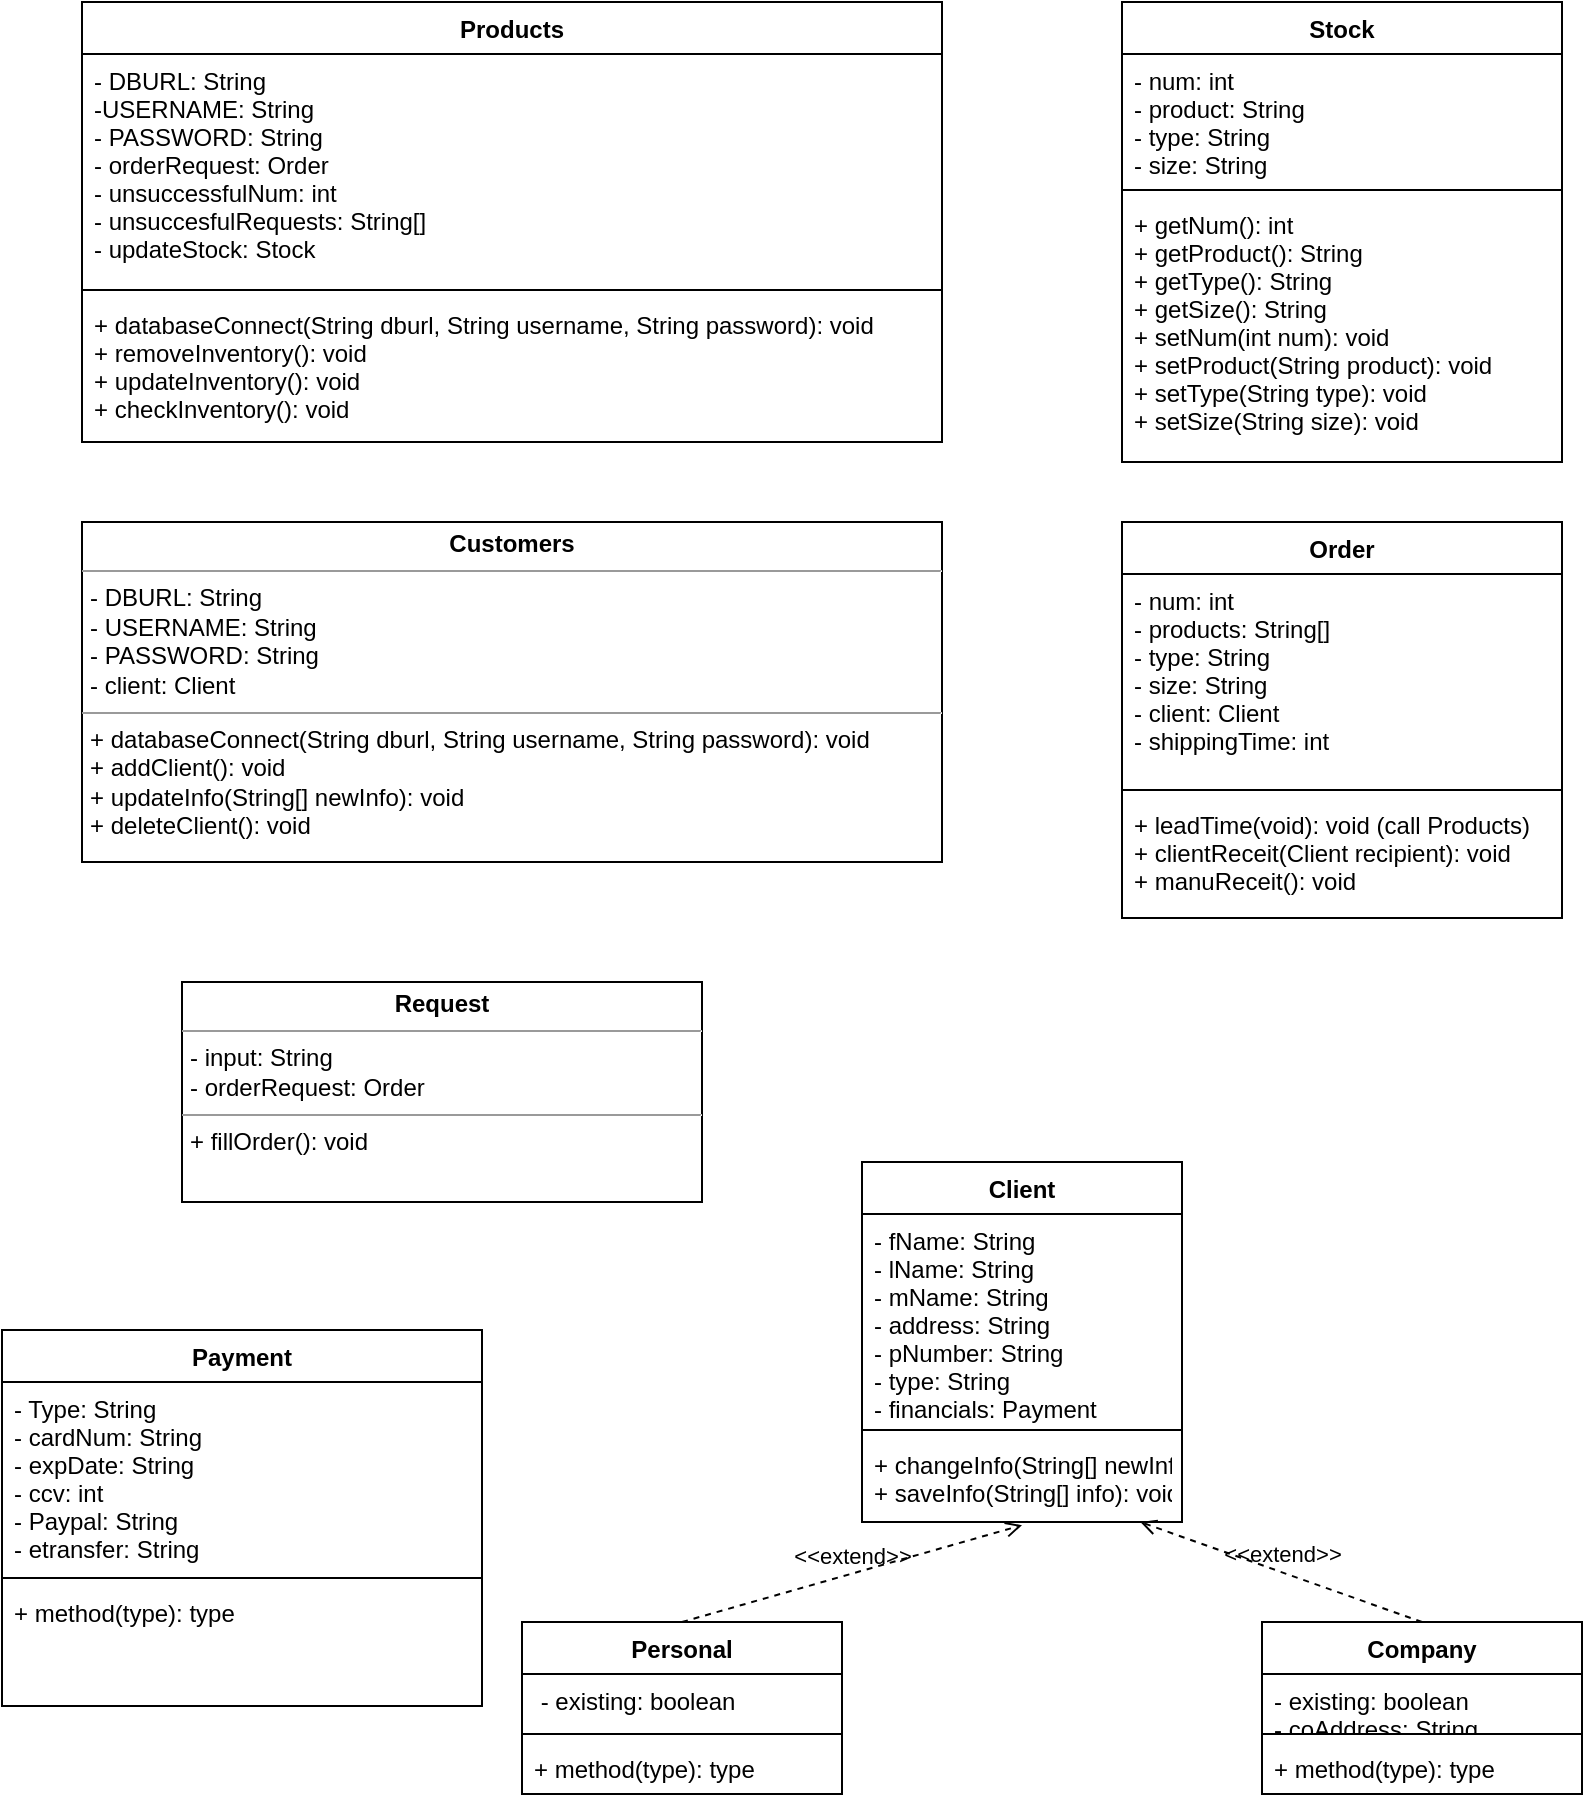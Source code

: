 <mxfile>
    <diagram id="z3XswlLWCpY23xo-eLrF" name="General-UML">
        <mxGraphModel dx="968" dy="680" grid="1" gridSize="10" guides="1" tooltips="1" connect="1" arrows="1" fold="1" page="1" pageScale="1" pageWidth="850" pageHeight="1100" math="0" shadow="0">
            <root>
                <mxCell id="0"/>
                <mxCell id="1" parent="0"/>
                <mxCell id="FrRC0isX2T48UGR8ABqO-22" value="Products" style="swimlane;fontStyle=1;align=center;verticalAlign=top;childLayout=stackLayout;horizontal=1;startSize=26;horizontalStack=0;resizeParent=1;resizeParentMax=0;resizeLast=0;collapsible=1;marginBottom=0;" parent="1" vertex="1">
                    <mxGeometry x="60" y="110" width="430" height="220" as="geometry"/>
                </mxCell>
                <mxCell id="FrRC0isX2T48UGR8ABqO-23" value="- DBURL: String &#10;-USERNAME: String&#10;- PASSWORD: String&#10;- orderRequest: Order&#10;- unsuccessfulNum: int&#10;- unsuccesfulRequests: String[]&#10;- updateStock: Stock" style="text;strokeColor=none;fillColor=none;align=left;verticalAlign=top;spacingLeft=4;spacingRight=4;overflow=hidden;rotatable=0;points=[[0,0.5],[1,0.5]];portConstraint=eastwest;" parent="FrRC0isX2T48UGR8ABqO-22" vertex="1">
                    <mxGeometry y="26" width="430" height="114" as="geometry"/>
                </mxCell>
                <mxCell id="FrRC0isX2T48UGR8ABqO-24" value="" style="line;strokeWidth=1;fillColor=none;align=left;verticalAlign=middle;spacingTop=-1;spacingLeft=3;spacingRight=3;rotatable=0;labelPosition=right;points=[];portConstraint=eastwest;" parent="FrRC0isX2T48UGR8ABqO-22" vertex="1">
                    <mxGeometry y="140" width="430" height="8" as="geometry"/>
                </mxCell>
                <mxCell id="FrRC0isX2T48UGR8ABqO-25" value="+ databaseConnect(String dburl, String username, String password): void&#10;+ removeInventory(): void &#10;+ updateInventory(): void&#10;+ checkInventory(): void " style="text;strokeColor=none;fillColor=none;align=left;verticalAlign=top;spacingLeft=4;spacingRight=4;overflow=hidden;rotatable=0;points=[[0,0.5],[1,0.5]];portConstraint=eastwest;" parent="FrRC0isX2T48UGR8ABqO-22" vertex="1">
                    <mxGeometry y="148" width="430" height="72" as="geometry"/>
                </mxCell>
                <mxCell id="FrRC0isX2T48UGR8ABqO-26" value="Client" style="swimlane;fontStyle=1;align=center;verticalAlign=top;childLayout=stackLayout;horizontal=1;startSize=26;horizontalStack=0;resizeParent=1;resizeParentMax=0;resizeLast=0;collapsible=1;marginBottom=0;" parent="1" vertex="1">
                    <mxGeometry x="450" y="690" width="160" height="180" as="geometry"/>
                </mxCell>
                <mxCell id="FrRC0isX2T48UGR8ABqO-27" value="- fName: String&#10;- lName: String &#10;- mName: String&#10;- address: String&#10;- pNumber: String&#10;- type: String&#10;- financials: Payment" style="text;strokeColor=none;fillColor=none;align=left;verticalAlign=top;spacingLeft=4;spacingRight=4;overflow=hidden;rotatable=0;points=[[0,0.5],[1,0.5]];portConstraint=eastwest;" parent="FrRC0isX2T48UGR8ABqO-26" vertex="1">
                    <mxGeometry y="26" width="160" height="104" as="geometry"/>
                </mxCell>
                <mxCell id="FrRC0isX2T48UGR8ABqO-28" value="" style="line;strokeWidth=1;fillColor=none;align=left;verticalAlign=middle;spacingTop=-1;spacingLeft=3;spacingRight=3;rotatable=0;labelPosition=right;points=[];portConstraint=eastwest;" parent="FrRC0isX2T48UGR8ABqO-26" vertex="1">
                    <mxGeometry y="130" width="160" height="8" as="geometry"/>
                </mxCell>
                <mxCell id="FrRC0isX2T48UGR8ABqO-29" value="+ changeInfo(String[] newInfo): void&#10;+ saveInfo(String[] info): void" style="text;strokeColor=none;fillColor=none;align=left;verticalAlign=top;spacingLeft=4;spacingRight=4;overflow=hidden;rotatable=0;points=[[0,0.5],[1,0.5]];portConstraint=eastwest;" parent="FrRC0isX2T48UGR8ABqO-26" vertex="1">
                    <mxGeometry y="138" width="160" height="42" as="geometry"/>
                </mxCell>
                <mxCell id="FrRC0isX2T48UGR8ABqO-30" value="Company" style="swimlane;fontStyle=1;align=center;verticalAlign=top;childLayout=stackLayout;horizontal=1;startSize=26;horizontalStack=0;resizeParent=1;resizeParentMax=0;resizeLast=0;collapsible=1;marginBottom=0;" parent="1" vertex="1">
                    <mxGeometry x="650" y="920" width="160" height="86" as="geometry"/>
                </mxCell>
                <mxCell id="FrRC0isX2T48UGR8ABqO-31" value="- existing: boolean&#10;- coAddress: String&#10;- coPNumber: String&#10;- owner: String" style="text;strokeColor=none;fillColor=none;align=left;verticalAlign=top;spacingLeft=4;spacingRight=4;overflow=hidden;rotatable=0;points=[[0,0.5],[1,0.5]];portConstraint=eastwest;" parent="FrRC0isX2T48UGR8ABqO-30" vertex="1">
                    <mxGeometry y="26" width="160" height="26" as="geometry"/>
                </mxCell>
                <mxCell id="FrRC0isX2T48UGR8ABqO-32" value="" style="line;strokeWidth=1;fillColor=none;align=left;verticalAlign=middle;spacingTop=-1;spacingLeft=3;spacingRight=3;rotatable=0;labelPosition=right;points=[];portConstraint=eastwest;" parent="FrRC0isX2T48UGR8ABqO-30" vertex="1">
                    <mxGeometry y="52" width="160" height="8" as="geometry"/>
                </mxCell>
                <mxCell id="FrRC0isX2T48UGR8ABqO-33" value="+ method(type): type" style="text;strokeColor=none;fillColor=none;align=left;verticalAlign=top;spacingLeft=4;spacingRight=4;overflow=hidden;rotatable=0;points=[[0,0.5],[1,0.5]];portConstraint=eastwest;" parent="FrRC0isX2T48UGR8ABqO-30" vertex="1">
                    <mxGeometry y="60" width="160" height="26" as="geometry"/>
                </mxCell>
                <mxCell id="FrRC0isX2T48UGR8ABqO-34" value="Personal" style="swimlane;fontStyle=1;align=center;verticalAlign=top;childLayout=stackLayout;horizontal=1;startSize=26;horizontalStack=0;resizeParent=1;resizeParentMax=0;resizeLast=0;collapsible=1;marginBottom=0;" parent="1" vertex="1">
                    <mxGeometry x="280" y="920" width="160" height="86" as="geometry"/>
                </mxCell>
                <mxCell id="FrRC0isX2T48UGR8ABqO-35" value=" - existing: boolean" style="text;strokeColor=none;fillColor=none;align=left;verticalAlign=top;spacingLeft=4;spacingRight=4;overflow=hidden;rotatable=0;points=[[0,0.5],[1,0.5]];portConstraint=eastwest;" parent="FrRC0isX2T48UGR8ABqO-34" vertex="1">
                    <mxGeometry y="26" width="160" height="26" as="geometry"/>
                </mxCell>
                <mxCell id="FrRC0isX2T48UGR8ABqO-36" value="" style="line;strokeWidth=1;fillColor=none;align=left;verticalAlign=middle;spacingTop=-1;spacingLeft=3;spacingRight=3;rotatable=0;labelPosition=right;points=[];portConstraint=eastwest;" parent="FrRC0isX2T48UGR8ABqO-34" vertex="1">
                    <mxGeometry y="52" width="160" height="8" as="geometry"/>
                </mxCell>
                <mxCell id="FrRC0isX2T48UGR8ABqO-37" value="+ method(type): type" style="text;strokeColor=none;fillColor=none;align=left;verticalAlign=top;spacingLeft=4;spacingRight=4;overflow=hidden;rotatable=0;points=[[0,0.5],[1,0.5]];portConstraint=eastwest;" parent="FrRC0isX2T48UGR8ABqO-34" vertex="1">
                    <mxGeometry y="60" width="160" height="26" as="geometry"/>
                </mxCell>
                <mxCell id="FrRC0isX2T48UGR8ABqO-38" value="Order" style="swimlane;fontStyle=1;align=center;verticalAlign=top;childLayout=stackLayout;horizontal=1;startSize=26;horizontalStack=0;resizeParent=1;resizeParentMax=0;resizeLast=0;collapsible=1;marginBottom=0;" parent="1" vertex="1">
                    <mxGeometry x="580" y="370" width="220" height="198" as="geometry"/>
                </mxCell>
                <mxCell id="FrRC0isX2T48UGR8ABqO-39" value="- num: int&#10;- products: String[]&#10;- type: String&#10;- size: String&#10;- client: Client&#10;- shippingTime: int" style="text;strokeColor=none;fillColor=none;align=left;verticalAlign=top;spacingLeft=4;spacingRight=4;overflow=hidden;rotatable=0;points=[[0,0.5],[1,0.5]];portConstraint=eastwest;" parent="FrRC0isX2T48UGR8ABqO-38" vertex="1">
                    <mxGeometry y="26" width="220" height="104" as="geometry"/>
                </mxCell>
                <mxCell id="FrRC0isX2T48UGR8ABqO-40" value="" style="line;strokeWidth=1;fillColor=none;align=left;verticalAlign=middle;spacingTop=-1;spacingLeft=3;spacingRight=3;rotatable=0;labelPosition=right;points=[];portConstraint=eastwest;" parent="FrRC0isX2T48UGR8ABqO-38" vertex="1">
                    <mxGeometry y="130" width="220" height="8" as="geometry"/>
                </mxCell>
                <mxCell id="FrRC0isX2T48UGR8ABqO-41" value="+ leadTime(void): void (call Products)&#10;+ clientReceit(Client recipient): void&#10;+ manuReceit(): void" style="text;strokeColor=none;fillColor=none;align=left;verticalAlign=top;spacingLeft=4;spacingRight=4;overflow=hidden;rotatable=0;points=[[0,0.5],[1,0.5]];portConstraint=eastwest;" parent="FrRC0isX2T48UGR8ABqO-38" vertex="1">
                    <mxGeometry y="138" width="220" height="60" as="geometry"/>
                </mxCell>
                <mxCell id="g6hW3FBqMGXsAvnzKgfp-1" value="Stock" style="swimlane;fontStyle=1;align=center;verticalAlign=top;childLayout=stackLayout;horizontal=1;startSize=26;horizontalStack=0;resizeParent=1;resizeParentMax=0;resizeLast=0;collapsible=1;marginBottom=0;" parent="1" vertex="1">
                    <mxGeometry x="580" y="110" width="220" height="230" as="geometry"/>
                </mxCell>
                <mxCell id="g6hW3FBqMGXsAvnzKgfp-2" value="- num: int&#10;- product: String&#10;- type: String&#10;- size: String" style="text;strokeColor=none;fillColor=none;align=left;verticalAlign=top;spacingLeft=4;spacingRight=4;overflow=hidden;rotatable=0;points=[[0,0.5],[1,0.5]];portConstraint=eastwest;" parent="g6hW3FBqMGXsAvnzKgfp-1" vertex="1">
                    <mxGeometry y="26" width="220" height="64" as="geometry"/>
                </mxCell>
                <mxCell id="g6hW3FBqMGXsAvnzKgfp-3" value="" style="line;strokeWidth=1;fillColor=none;align=left;verticalAlign=middle;spacingTop=-1;spacingLeft=3;spacingRight=3;rotatable=0;labelPosition=right;points=[];portConstraint=eastwest;" parent="g6hW3FBqMGXsAvnzKgfp-1" vertex="1">
                    <mxGeometry y="90" width="220" height="8" as="geometry"/>
                </mxCell>
                <mxCell id="g6hW3FBqMGXsAvnzKgfp-4" value="+ getNum(): int&#10;+ getProduct(): String&#10;+ getType(): String&#10;+ getSize(): String&#10;+ setNum(int num): void&#10;+ setProduct(String product): void&#10;+ setType(String type): void &#10;+ setSize(String size): void" style="text;strokeColor=none;fillColor=none;align=left;verticalAlign=top;spacingLeft=4;spacingRight=4;overflow=hidden;rotatable=0;points=[[0,0.5],[1,0.5]];portConstraint=eastwest;" parent="g6hW3FBqMGXsAvnzKgfp-1" vertex="1">
                    <mxGeometry y="98" width="220" height="132" as="geometry"/>
                </mxCell>
                <mxCell id="g6hW3FBqMGXsAvnzKgfp-5" value="&amp;lt;&amp;lt;extend&amp;gt;&amp;gt;" style="html=1;verticalAlign=bottom;labelBackgroundColor=none;endArrow=open;endFill=0;dashed=1;entryX=0.5;entryY=1.038;entryDx=0;entryDy=0;entryPerimeter=0;exitX=0.5;exitY=0;exitDx=0;exitDy=0;" parent="1" source="FrRC0isX2T48UGR8ABqO-34" target="FrRC0isX2T48UGR8ABqO-29" edge="1">
                    <mxGeometry width="160" relative="1" as="geometry">
                        <mxPoint x="350" y="860" as="sourcePoint"/>
                        <mxPoint x="510" y="860" as="targetPoint"/>
                    </mxGeometry>
                </mxCell>
                <mxCell id="g6hW3FBqMGXsAvnzKgfp-6" value="&amp;lt;&amp;lt;extend&amp;gt;&amp;gt;" style="html=1;verticalAlign=bottom;labelBackgroundColor=none;endArrow=open;endFill=0;dashed=1;exitX=0.5;exitY=0;exitDx=0;exitDy=0;" parent="1" source="FrRC0isX2T48UGR8ABqO-30" target="FrRC0isX2T48UGR8ABqO-29" edge="1">
                    <mxGeometry width="160" relative="1" as="geometry">
                        <mxPoint x="520" y="870" as="sourcePoint"/>
                        <mxPoint x="690" y="786.988" as="targetPoint"/>
                    </mxGeometry>
                </mxCell>
                <mxCell id="g6hW3FBqMGXsAvnzKgfp-7" value="&lt;p style=&quot;margin: 0px ; margin-top: 4px ; text-align: center&quot;&gt;&lt;b&gt;Customers&lt;/b&gt;&lt;/p&gt;&lt;hr size=&quot;1&quot;&gt;&lt;p style=&quot;margin: 0px ; margin-left: 4px&quot;&gt;- DBURL: String&amp;nbsp;&lt;/p&gt;&lt;p style=&quot;margin: 0px ; margin-left: 4px&quot;&gt;- USERNAME: String&lt;/p&gt;&lt;p style=&quot;margin: 0px ; margin-left: 4px&quot;&gt;- PASSWORD: String&lt;/p&gt;&lt;p style=&quot;margin: 0px ; margin-left: 4px&quot;&gt;- client: Client&lt;/p&gt;&lt;hr size=&quot;1&quot;&gt;&lt;p style=&quot;margin: 0px ; margin-left: 4px&quot;&gt;+ databaseConnect(String dburl, String username, String password): void&lt;/p&gt;&lt;p style=&quot;margin: 0px ; margin-left: 4px&quot;&gt;+ addClient(): void&amp;nbsp;&lt;/p&gt;&lt;p style=&quot;margin: 0px ; margin-left: 4px&quot;&gt;&lt;span&gt;+ updateInfo(String[] newInfo): void&lt;/span&gt;&lt;br&gt;&lt;/p&gt;&lt;p style=&quot;margin: 0px ; margin-left: 4px&quot;&gt;+ deleteClient(): void&amp;nbsp;&lt;/p&gt;" style="verticalAlign=top;align=left;overflow=fill;fontSize=12;fontFamily=Helvetica;html=1;" parent="1" vertex="1">
                    <mxGeometry x="60" y="370" width="430" height="170" as="geometry"/>
                </mxCell>
                <mxCell id="lDUlMYyhBo3_rEGFkXq5-1" value="&lt;p style=&quot;margin: 0px ; margin-top: 4px ; text-align: center&quot;&gt;&lt;b&gt;Request&lt;/b&gt;&lt;/p&gt;&lt;hr size=&quot;1&quot;&gt;&lt;p style=&quot;margin: 0px ; margin-left: 4px&quot;&gt;- input: String&lt;/p&gt;&lt;p style=&quot;margin: 0px ; margin-left: 4px&quot;&gt;- orderRequest: Order&lt;/p&gt;&lt;hr size=&quot;1&quot;&gt;&lt;p style=&quot;margin: 0px ; margin-left: 4px&quot;&gt;+ fillOrder(): void&lt;/p&gt;" style="verticalAlign=top;align=left;overflow=fill;fontSize=12;fontFamily=Helvetica;html=1;" parent="1" vertex="1">
                    <mxGeometry x="110" y="600" width="260" height="110" as="geometry"/>
                </mxCell>
                <mxCell id="OperZWVuyKfTqKcX_Xz--2" value="Payment" style="swimlane;fontStyle=1;align=center;verticalAlign=top;childLayout=stackLayout;horizontal=1;startSize=26;horizontalStack=0;resizeParent=1;resizeParentMax=0;resizeLast=0;collapsible=1;marginBottom=0;" parent="1" vertex="1">
                    <mxGeometry x="20" y="774" width="240" height="188" as="geometry"/>
                </mxCell>
                <mxCell id="OperZWVuyKfTqKcX_Xz--3" value="- Type: String &#10;- cardNum: String &#10;- expDate: String &#10;- ccv: int&#10;- Paypal: String &#10;- etransfer: String" style="text;strokeColor=none;fillColor=none;align=left;verticalAlign=top;spacingLeft=4;spacingRight=4;overflow=hidden;rotatable=0;points=[[0,0.5],[1,0.5]];portConstraint=eastwest;" parent="OperZWVuyKfTqKcX_Xz--2" vertex="1">
                    <mxGeometry y="26" width="240" height="94" as="geometry"/>
                </mxCell>
                <mxCell id="OperZWVuyKfTqKcX_Xz--4" value="" style="line;strokeWidth=1;fillColor=none;align=left;verticalAlign=middle;spacingTop=-1;spacingLeft=3;spacingRight=3;rotatable=0;labelPosition=right;points=[];portConstraint=eastwest;" parent="OperZWVuyKfTqKcX_Xz--2" vertex="1">
                    <mxGeometry y="120" width="240" height="8" as="geometry"/>
                </mxCell>
                <mxCell id="OperZWVuyKfTqKcX_Xz--5" value="+ method(type): type" style="text;strokeColor=none;fillColor=none;align=left;verticalAlign=top;spacingLeft=4;spacingRight=4;overflow=hidden;rotatable=0;points=[[0,0.5],[1,0.5]];portConstraint=eastwest;" parent="OperZWVuyKfTqKcX_Xz--2" vertex="1">
                    <mxGeometry y="128" width="240" height="60" as="geometry"/>
                </mxCell>
            </root>
        </mxGraphModel>
    </diagram>
    <diagram id="wftdomCxegUQZQMBHBxp" name="InvenotryClasses">
        <mxGraphModel dx="968" dy="680" grid="1" gridSize="10" guides="1" tooltips="1" connect="1" arrows="1" fold="1" page="1" pageScale="1" pageWidth="850" pageHeight="1100" math="0" shadow="0">
            <root>
                <mxCell id="MRYJUEJTdeakwbMpgUm5-0"/>
                <mxCell id="MRYJUEJTdeakwbMpgUm5-1" parent="MRYJUEJTdeakwbMpgUm5-0"/>
                <mxCell id="w4hvDUAFsWrSL29OxZu8-0" value="Sweater" style="swimlane;fontStyle=1;align=center;verticalAlign=top;childLayout=stackLayout;horizontal=1;startSize=26;horizontalStack=0;resizeParent=1;resizeParentMax=0;resizeLast=0;collapsible=1;marginBottom=0;" parent="MRYJUEJTdeakwbMpgUm5-1" vertex="1">
                    <mxGeometry x="90" y="80" width="160" height="86" as="geometry"/>
                </mxCell>
                <mxCell id="w4hvDUAFsWrSL29OxZu8-1" value="- size: char&#10;- type: String&#10;- colour: String&#10;- sex: char&#10;- leadTime: String" style="text;strokeColor=none;fillColor=none;align=left;verticalAlign=top;spacingLeft=4;spacingRight=4;overflow=hidden;rotatable=0;points=[[0,0.5],[1,0.5]];portConstraint=eastwest;" parent="w4hvDUAFsWrSL29OxZu8-0" vertex="1">
                    <mxGeometry y="26" width="160" height="26" as="geometry"/>
                </mxCell>
                <mxCell id="w4hvDUAFsWrSL29OxZu8-2" value="" style="line;strokeWidth=1;fillColor=none;align=left;verticalAlign=middle;spacingTop=-1;spacingLeft=3;spacingRight=3;rotatable=0;labelPosition=right;points=[];portConstraint=eastwest;" parent="w4hvDUAFsWrSL29OxZu8-0" vertex="1">
                    <mxGeometry y="52" width="160" height="8" as="geometry"/>
                </mxCell>
                <mxCell id="w4hvDUAFsWrSL29OxZu8-3" value="+ method(type): type" style="text;strokeColor=none;fillColor=none;align=left;verticalAlign=top;spacingLeft=4;spacingRight=4;overflow=hidden;rotatable=0;points=[[0,0.5],[1,0.5]];portConstraint=eastwest;" parent="w4hvDUAFsWrSL29OxZu8-0" vertex="1">
                    <mxGeometry y="60" width="160" height="26" as="geometry"/>
                </mxCell>
                <mxCell id="w4hvDUAFsWrSL29OxZu8-4" value="Shirt" style="swimlane;fontStyle=1;align=center;verticalAlign=top;childLayout=stackLayout;horizontal=1;startSize=26;horizontalStack=0;resizeParent=1;resizeParentMax=0;resizeLast=0;collapsible=1;marginBottom=0;" parent="MRYJUEJTdeakwbMpgUm5-1" vertex="1">
                    <mxGeometry x="320" y="80" width="160" height="86" as="geometry"/>
                </mxCell>
                <mxCell id="w4hvDUAFsWrSL29OxZu8-5" value="- size: char&#10;- type: String&#10;- colour: String&#10;- sex: char&#10;- leadTime: String" style="text;strokeColor=none;fillColor=none;align=left;verticalAlign=top;spacingLeft=4;spacingRight=4;overflow=hidden;rotatable=0;points=[[0,0.5],[1,0.5]];portConstraint=eastwest;" parent="w4hvDUAFsWrSL29OxZu8-4" vertex="1">
                    <mxGeometry y="26" width="160" height="26" as="geometry"/>
                </mxCell>
                <mxCell id="w4hvDUAFsWrSL29OxZu8-6" value="" style="line;strokeWidth=1;fillColor=none;align=left;verticalAlign=middle;spacingTop=-1;spacingLeft=3;spacingRight=3;rotatable=0;labelPosition=right;points=[];portConstraint=eastwest;" parent="w4hvDUAFsWrSL29OxZu8-4" vertex="1">
                    <mxGeometry y="52" width="160" height="8" as="geometry"/>
                </mxCell>
                <mxCell id="w4hvDUAFsWrSL29OxZu8-7" value="+ method(type): type" style="text;strokeColor=none;fillColor=none;align=left;verticalAlign=top;spacingLeft=4;spacingRight=4;overflow=hidden;rotatable=0;points=[[0,0.5],[1,0.5]];portConstraint=eastwest;" parent="w4hvDUAFsWrSL29OxZu8-4" vertex="1">
                    <mxGeometry y="60" width="160" height="26" as="geometry"/>
                </mxCell>
                <mxCell id="w4hvDUAFsWrSL29OxZu8-8" value="Pant" style="swimlane;fontStyle=1;align=center;verticalAlign=top;childLayout=stackLayout;horizontal=1;startSize=26;horizontalStack=0;resizeParent=1;resizeParentMax=0;resizeLast=0;collapsible=1;marginBottom=0;" parent="MRYJUEJTdeakwbMpgUm5-1" vertex="1">
                    <mxGeometry x="90" y="230" width="160" height="86" as="geometry"/>
                </mxCell>
                <mxCell id="w4hvDUAFsWrSL29OxZu8-9" value="- size: char&#10;- type: String&#10;- colour: String&#10;- sex: char&#10;- leadTime: String" style="text;strokeColor=none;fillColor=none;align=left;verticalAlign=top;spacingLeft=4;spacingRight=4;overflow=hidden;rotatable=0;points=[[0,0.5],[1,0.5]];portConstraint=eastwest;" parent="w4hvDUAFsWrSL29OxZu8-8" vertex="1">
                    <mxGeometry y="26" width="160" height="26" as="geometry"/>
                </mxCell>
                <mxCell id="w4hvDUAFsWrSL29OxZu8-10" value="" style="line;strokeWidth=1;fillColor=none;align=left;verticalAlign=middle;spacingTop=-1;spacingLeft=3;spacingRight=3;rotatable=0;labelPosition=right;points=[];portConstraint=eastwest;" parent="w4hvDUAFsWrSL29OxZu8-8" vertex="1">
                    <mxGeometry y="52" width="160" height="8" as="geometry"/>
                </mxCell>
                <mxCell id="w4hvDUAFsWrSL29OxZu8-11" value="+ method(type): type" style="text;strokeColor=none;fillColor=none;align=left;verticalAlign=top;spacingLeft=4;spacingRight=4;overflow=hidden;rotatable=0;points=[[0,0.5],[1,0.5]];portConstraint=eastwest;" parent="w4hvDUAFsWrSL29OxZu8-8" vertex="1">
                    <mxGeometry y="60" width="160" height="26" as="geometry"/>
                </mxCell>
                <mxCell id="w4hvDUAFsWrSL29OxZu8-12" value="Short" style="swimlane;fontStyle=1;align=center;verticalAlign=top;childLayout=stackLayout;horizontal=1;startSize=26;horizontalStack=0;resizeParent=1;resizeParentMax=0;resizeLast=0;collapsible=1;marginBottom=0;" parent="MRYJUEJTdeakwbMpgUm5-1" vertex="1">
                    <mxGeometry x="320" y="230" width="160" height="86" as="geometry"/>
                </mxCell>
                <mxCell id="w4hvDUAFsWrSL29OxZu8-13" value="- size: char&#10;- type: String&#10;- colour: String&#10;- sex: char&#10;-leadTime: String" style="text;strokeColor=none;fillColor=none;align=left;verticalAlign=top;spacingLeft=4;spacingRight=4;overflow=hidden;rotatable=0;points=[[0,0.5],[1,0.5]];portConstraint=eastwest;" parent="w4hvDUAFsWrSL29OxZu8-12" vertex="1">
                    <mxGeometry y="26" width="160" height="26" as="geometry"/>
                </mxCell>
                <mxCell id="w4hvDUAFsWrSL29OxZu8-14" value="" style="line;strokeWidth=1;fillColor=none;align=left;verticalAlign=middle;spacingTop=-1;spacingLeft=3;spacingRight=3;rotatable=0;labelPosition=right;points=[];portConstraint=eastwest;" parent="w4hvDUAFsWrSL29OxZu8-12" vertex="1">
                    <mxGeometry y="52" width="160" height="8" as="geometry"/>
                </mxCell>
                <mxCell id="w4hvDUAFsWrSL29OxZu8-15" value="+ method(type): type" style="text;strokeColor=none;fillColor=none;align=left;verticalAlign=top;spacingLeft=4;spacingRight=4;overflow=hidden;rotatable=0;points=[[0,0.5],[1,0.5]];portConstraint=eastwest;" parent="w4hvDUAFsWrSL29OxZu8-12" vertex="1">
                    <mxGeometry y="60" width="160" height="26" as="geometry"/>
                </mxCell>
                <mxCell id="w4hvDUAFsWrSL29OxZu8-20" value="Mask" style="swimlane;fontStyle=1;align=center;verticalAlign=top;childLayout=stackLayout;horizontal=1;startSize=26;horizontalStack=0;resizeParent=1;resizeParentMax=0;resizeLast=0;collapsible=1;marginBottom=0;" parent="MRYJUEJTdeakwbMpgUm5-1" vertex="1">
                    <mxGeometry x="100" y="380" width="160" height="86" as="geometry"/>
                </mxCell>
                <mxCell id="w4hvDUAFsWrSL29OxZu8-21" value="- size: char&#10;- type: String&#10;- colour: String&#10;- sex: char&#10;- leadTime: String" style="text;strokeColor=none;fillColor=none;align=left;verticalAlign=top;spacingLeft=4;spacingRight=4;overflow=hidden;rotatable=0;points=[[0,0.5],[1,0.5]];portConstraint=eastwest;" parent="w4hvDUAFsWrSL29OxZu8-20" vertex="1">
                    <mxGeometry y="26" width="160" height="26" as="geometry"/>
                </mxCell>
                <mxCell id="w4hvDUAFsWrSL29OxZu8-22" value="" style="line;strokeWidth=1;fillColor=none;align=left;verticalAlign=middle;spacingTop=-1;spacingLeft=3;spacingRight=3;rotatable=0;labelPosition=right;points=[];portConstraint=eastwest;" parent="w4hvDUAFsWrSL29OxZu8-20" vertex="1">
                    <mxGeometry y="52" width="160" height="8" as="geometry"/>
                </mxCell>
                <mxCell id="w4hvDUAFsWrSL29OxZu8-23" value="+ method(type): type" style="text;strokeColor=none;fillColor=none;align=left;verticalAlign=top;spacingLeft=4;spacingRight=4;overflow=hidden;rotatable=0;points=[[0,0.5],[1,0.5]];portConstraint=eastwest;" parent="w4hvDUAFsWrSL29OxZu8-20" vertex="1">
                    <mxGeometry y="60" width="160" height="26" as="geometry"/>
                </mxCell>
            </root>
        </mxGraphModel>
    </diagram>
    <diagram id="AKa6K7lbf1u2NzV__cc4" name="Databases">
        &#xa;
        <mxGraphModel dx="1057" dy="680" grid="1" gridSize="10" guides="1" tooltips="1" connect="1" arrows="1" fold="1" page="1" pageScale="1" pageWidth="850" pageHeight="1100" math="0" shadow="0">
            &#xa;
            <root>
                &#xa;
                <mxCell id="Er8krfrYXAJm4qdIAXMV-0"/>
                &#xa;
                <mxCell id="Er8krfrYXAJm4qdIAXMV-1" parent="Er8krfrYXAJm4qdIAXMV-0"/>
                &#xa;
                <mxCell id="Er8krfrYXAJm4qdIAXMV-2" value="SQLServer" style="shape=folder;fontStyle=1;tabWidth=110;tabHeight=30;tabPosition=left;html=1;boundedLbl=1;labelInHeader=1;container=1;collapsible=0;recursiveResize=0;" parent="Er8krfrYXAJm4qdIAXMV-1" vertex="1">
                    &#xa;
                    <mxGeometry x="150" y="80" width="290" height="150" as="geometry"/>
                    &#xa;
                </mxCell>
                &#xa;
                <mxCell id="Er8krfrYXAJm4qdIAXMV-3" value="Inventory" style="html=1;" parent="Er8krfrYXAJm4qdIAXMV-2" vertex="1">
                    &#xa;
                    <mxGeometry width="110" height="30" relative="1" as="geometry">
                        &#xa;
                        <mxPoint x="20" y="50" as="offset"/>
                        &#xa;
                    </mxGeometry>
                    &#xa;
                </mxCell>
                &#xa;
                <mxCell id="WMc9OuHirwesZjXnelt_-4" value="Customers" style="html=1;" parent="Er8krfrYXAJm4qdIAXMV-2" vertex="1">
                    &#xa;
                    <mxGeometry width="110" height="30" relative="1" as="geometry">
                        &#xa;
                        <mxPoint x="160" y="100" as="offset"/>
                        &#xa;
                    </mxGeometry>
                    &#xa;
                </mxCell>
                &#xa;
            </root>
            &#xa;
        </mxGraphModel>
        &#xa;
    </diagram>
    <diagram id="eSRwoZc0oyTMrpAx9XS1" name="Use-Case">
        &#xa;
        <mxGraphModel dx="1057" dy="680" grid="1" gridSize="10" guides="1" tooltips="1" connect="1" arrows="1" fold="1" page="1" pageScale="1" pageWidth="850" pageHeight="1100" math="0" shadow="0">
            &#xa;
            <root>
                &#xa;
                <mxCell id="oynfDBJYEfXgy_UC3kl--0"/>
                &#xa;
                <mxCell id="oynfDBJYEfXgy_UC3kl--1" parent="oynfDBJYEfXgy_UC3kl--0"/>
                &#xa;
                <mxCell id="oynfDBJYEfXgy_UC3kl--2" value="Customer" style="shape=umlActor;verticalLabelPosition=bottom;verticalAlign=top;html=1;" parent="oynfDBJYEfXgy_UC3kl--1" vertex="1">
                    &#xa;
                    <mxGeometry x="120" y="225" width="30" height="60" as="geometry"/>
                    &#xa;
                </mxCell>
                &#xa;
                <mxCell id="oynfDBJYEfXgy_UC3kl--5" value="Admin" style="shape=umlActor;verticalLabelPosition=bottom;verticalAlign=top;html=1;" parent="oynfDBJYEfXgy_UC3kl--1" vertex="1">
                    &#xa;
                    <mxGeometry x="800" y="240" width="30" height="60" as="geometry"/>
                    &#xa;
                </mxCell>
                &#xa;
                <mxCell id="oynfDBJYEfXgy_UC3kl--12" value="Recuring/OneTime" style="ellipse;whiteSpace=wrap;html=1;" parent="oynfDBJYEfXgy_UC3kl--1" vertex="1">
                    &#xa;
                    <mxGeometry x="150" y="540" width="130" height="40" as="geometry"/>
                    &#xa;
                </mxCell>
                &#xa;
                <mxCell id="XHgv0kynWW9dPsfrW4lC-9" value="Process Order" style="ellipse;whiteSpace=wrap;html=1;" parent="oynfDBJYEfXgy_UC3kl--1" vertex="1">
                    &#xa;
                    <mxGeometry x="320" y="750" width="122.5" height="55" as="geometry"/>
                    &#xa;
                </mxCell>
                &#xa;
                <mxCell id="XHgv0kynWW9dPsfrW4lC-14" value="Login" style="ellipse;whiteSpace=wrap;html=1;" parent="oynfDBJYEfXgy_UC3kl--1" vertex="1">
                    &#xa;
                    <mxGeometry x="500" y="40" width="80" height="30" as="geometry"/>
                    &#xa;
                </mxCell>
                &#xa;
                <mxCell id="XHgv0kynWW9dPsfrW4lC-15" value="Sign-Up" style="ellipse;whiteSpace=wrap;html=1;" parent="oynfDBJYEfXgy_UC3kl--1" vertex="1">
                    &#xa;
                    <mxGeometry x="620" y="40" width="80" height="30" as="geometry"/>
                    &#xa;
                </mxCell>
                &#xa;
                <mxCell id="XHgv0kynWW9dPsfrW4lC-16" value="Verify email" style="ellipse;whiteSpace=wrap;html=1;" parent="oynfDBJYEfXgy_UC3kl--1" vertex="1">
                    &#xa;
                    <mxGeometry x="720" y="110" width="80" height="30" as="geometry"/>
                    &#xa;
                </mxCell>
                &#xa;
                <mxCell id="XHgv0kynWW9dPsfrW4lC-17" value="Verify Password" style="ellipse;whiteSpace=wrap;html=1;" parent="oynfDBJYEfXgy_UC3kl--1" vertex="1">
                    &#xa;
                    <mxGeometry x="480" y="130" width="80" height="30" as="geometry"/>
                    &#xa;
                </mxCell>
                &#xa;
                <mxCell id="XHgv0kynWW9dPsfrW4lC-18" value="Error" style="ellipse;whiteSpace=wrap;html=1;" parent="oynfDBJYEfXgy_UC3kl--1" vertex="1">
                    &#xa;
                    <mxGeometry x="580" y="110" width="80" height="30" as="geometry"/>
                    &#xa;
                </mxCell>
                &#xa;
                <mxCell id="XHgv0kynWW9dPsfrW4lC-20" value="&amp;lt;&amp;lt;include&amp;gt;&amp;gt;" style="html=1;verticalAlign=bottom;labelBackgroundColor=none;endArrow=open;endFill=0;dashed=1;exitX=0.5;exitY=1;exitDx=0;exitDy=0;entryX=0.5;entryY=0;entryDx=0;entryDy=0;" parent="oynfDBJYEfXgy_UC3kl--1" source="XHgv0kynWW9dPsfrW4lC-14" target="XHgv0kynWW9dPsfrW4lC-17" edge="1">
                    &#xa;
                    <mxGeometry width="160" relative="1" as="geometry">
                        &#xa;
                        <mxPoint x="480" y="150" as="sourcePoint"/>
                        &#xa;
                        <mxPoint x="640" y="150" as="targetPoint"/>
                        &#xa;
                    </mxGeometry>
                    &#xa;
                </mxCell>
                &#xa;
                <mxCell id="XHgv0kynWW9dPsfrW4lC-21" value="&amp;lt;&amp;lt;include&amp;gt;&amp;gt;" style="html=1;verticalAlign=bottom;labelBackgroundColor=none;endArrow=open;endFill=0;dashed=1;exitX=0.5;exitY=1;exitDx=0;exitDy=0;entryX=0.5;entryY=0;entryDx=0;entryDy=0;" parent="oynfDBJYEfXgy_UC3kl--1" source="XHgv0kynWW9dPsfrW4lC-15" target="XHgv0kynWW9dPsfrW4lC-16" edge="1">
                    &#xa;
                    <mxGeometry width="160" relative="1" as="geometry">
                        &#xa;
                        <mxPoint x="540" y="60" as="sourcePoint"/>
                        &#xa;
                        <mxPoint x="510" y="90" as="targetPoint"/>
                        &#xa;
                    </mxGeometry>
                    &#xa;
                </mxCell>
                &#xa;
                <mxCell id="XHgv0kynWW9dPsfrW4lC-22" value="&amp;lt;&amp;lt;extend&amp;gt;&amp;gt;" style="html=1;verticalAlign=bottom;labelBackgroundColor=none;endArrow=open;endFill=0;dashed=1;entryX=0.5;entryY=0;entryDx=0;entryDy=0;exitX=0.5;exitY=0;exitDx=0;exitDy=0;" parent="oynfDBJYEfXgy_UC3kl--1" source="XHgv0kynWW9dPsfrW4lC-15" target="XHgv0kynWW9dPsfrW4lC-31" edge="1">
                    &#xa;
                    <mxGeometry width="160" relative="1" as="geometry">
                        &#xa;
                        <mxPoint x="390" y="140" as="sourcePoint"/>
                        &#xa;
                        <mxPoint x="550" y="140" as="targetPoint"/>
                        &#xa;
                        <Array as="points">
                            &#xa;
                            <mxPoint x="490" y="20"/>
                            &#xa;
                        </Array>
                        &#xa;
                    </mxGeometry>
                    &#xa;
                </mxCell>
                &#xa;
                <mxCell id="XHgv0kynWW9dPsfrW4lC-23" value="&amp;lt;&amp;lt;extend&amp;gt;&amp;gt;" style="html=1;verticalAlign=bottom;labelBackgroundColor=none;endArrow=open;endFill=0;dashed=1;entryX=0.5;entryY=1;entryDx=0;entryDy=0;exitX=0.5;exitY=0;exitDx=0;exitDy=0;" parent="oynfDBJYEfXgy_UC3kl--1" source="XHgv0kynWW9dPsfrW4lC-18" target="XHgv0kynWW9dPsfrW4lC-15" edge="1">
                    &#xa;
                    <mxGeometry width="160" relative="1" as="geometry">
                        &#xa;
                        <mxPoint x="390" y="320" as="sourcePoint"/>
                        &#xa;
                        <mxPoint x="550" y="320" as="targetPoint"/>
                        &#xa;
                    </mxGeometry>
                    &#xa;
                </mxCell>
                &#xa;
                <mxCell id="XHgv0kynWW9dPsfrW4lC-24" value="&amp;lt;&amp;lt;extend&amp;gt;&amp;gt;" style="html=1;verticalAlign=bottom;labelBackgroundColor=none;endArrow=open;endFill=0;dashed=1;entryX=0.5;entryY=1;entryDx=0;entryDy=0;exitX=0.5;exitY=0;exitDx=0;exitDy=0;" parent="oynfDBJYEfXgy_UC3kl--1" source="XHgv0kynWW9dPsfrW4lC-18" target="XHgv0kynWW9dPsfrW4lC-14" edge="1">
                    &#xa;
                    <mxGeometry width="160" relative="1" as="geometry">
                        &#xa;
                        <mxPoint x="630" y="120" as="sourcePoint"/>
                        &#xa;
                        <mxPoint x="670" y="80" as="targetPoint"/>
                        &#xa;
                    </mxGeometry>
                    &#xa;
                </mxCell>
                &#xa;
                <mxCell id="XHgv0kynWW9dPsfrW4lC-25" value="&amp;lt;&amp;lt;extend&amp;gt;&amp;gt;" style="html=1;verticalAlign=bottom;labelBackgroundColor=none;endArrow=open;endFill=0;dashed=1;exitX=0.5;exitY=0;exitDx=0;exitDy=0;entryX=0.75;entryY=0;entryDx=0;entryDy=0;" parent="oynfDBJYEfXgy_UC3kl--1" source="XHgv0kynWW9dPsfrW4lC-14" target="XHgv0kynWW9dPsfrW4lC-31" edge="1">
                    &#xa;
                    <mxGeometry width="160" relative="1" as="geometry">
                        &#xa;
                        <mxPoint x="630" y="120" as="sourcePoint"/>
                        &#xa;
                        <mxPoint x="440" y="70" as="targetPoint"/>
                        &#xa;
                    </mxGeometry>
                    &#xa;
                </mxCell>
                &#xa;
                <mxCell id="XHgv0kynWW9dPsfrW4lC-26" value="Guest" style="ellipse;whiteSpace=wrap;html=1;" parent="oynfDBJYEfXgy_UC3kl--1" vertex="1">
                    &#xa;
                    <mxGeometry x="190" y="40" width="80" height="30" as="geometry"/>
                    &#xa;
                </mxCell>
                &#xa;
                <mxCell id="XHgv0kynWW9dPsfrW4lC-27" value="&amp;lt;&amp;lt;extend&amp;gt;&amp;gt;" style="html=1;verticalAlign=bottom;labelBackgroundColor=none;endArrow=open;endFill=0;dashed=1;" parent="oynfDBJYEfXgy_UC3kl--1" target="XHgv0kynWW9dPsfrW4lC-31" edge="1">
                    &#xa;
                    <mxGeometry width="160" relative="1" as="geometry">
                        &#xa;
                        <mxPoint x="230" y="39" as="sourcePoint"/>
                        &#xa;
                        <mxPoint x="390" y="39" as="targetPoint"/>
                        &#xa;
                        <Array as="points">
                            &#xa;
                            <mxPoint x="320" y="30"/>
                            &#xa;
                        </Array>
                        &#xa;
                    </mxGeometry>
                    &#xa;
                </mxCell>
                &#xa;
                <mxCell id="XHgv0kynWW9dPsfrW4lC-30" value="" style="shape=ellipse;container=1;horizontal=1;horizontalStack=0;resizeParent=1;resizeParentMax=0;resizeLast=0;html=1;dashed=0;collapsible=0;fillColor=none;" parent="oynfDBJYEfXgy_UC3kl--1" vertex="1">
                    &#xa;
                    <mxGeometry x="290" y="60" width="160" height="90" as="geometry"/>
                    &#xa;
                </mxCell>
                &#xa;
                <mxCell id="XHgv0kynWW9dPsfrW4lC-31" value="Open App" style="html=1;strokeColor=none;fillColor=none;align=center;verticalAlign=middle;rotatable=0;" parent="XHgv0kynWW9dPsfrW4lC-30" vertex="1">
                    &#xa;
                    <mxGeometry width="160" height="22.5" as="geometry"/>
                    &#xa;
                </mxCell>
                &#xa;
                <mxCell id="XHgv0kynWW9dPsfrW4lC-32" value="" style="line;strokeWidth=1;fillColor=none;rotatable=0;labelPosition=right;points=[];portConstraint=eastwest;dashed=0;resizeWidth=1;" parent="XHgv0kynWW9dPsfrW4lC-30" vertex="1">
                    &#xa;
                    <mxGeometry x="8" y="22.5" width="144" height="7.5" as="geometry"/>
                    &#xa;
                </mxCell>
                &#xa;
                <mxCell id="XHgv0kynWW9dPsfrW4lC-33" value="extension points" style="text;html=1;align=center;verticalAlign=middle;rotatable=0;" parent="XHgv0kynWW9dPsfrW4lC-30" vertex="1">
                    &#xa;
                    <mxGeometry y="30" width="160" height="22.5" as="geometry"/>
                    &#xa;
                </mxCell>
                &#xa;
                <mxCell id="XHgv0kynWW9dPsfrW4lC-34" value="Login&amp;nbsp;&lt;br&gt;Sign-Up&lt;br&gt;Continue as Guest" style="text;html=1;align=left;verticalAlign=middle;rotatable=0;spacingLeft=25;" parent="XHgv0kynWW9dPsfrW4lC-30" vertex="1">
                    &#xa;
                    <mxGeometry y="52.5" width="160" height="22.5" as="geometry"/>
                    &#xa;
                </mxCell>
                &#xa;
                <mxCell id="XHgv0kynWW9dPsfrW4lC-48" value="Update Stock" style="ellipse;whiteSpace=wrap;html=1;" parent="oynfDBJYEfXgy_UC3kl--1" vertex="1">
                    &#xa;
                    <mxGeometry x="325" y="692.96" width="100" height="50" as="geometry"/>
                    &#xa;
                </mxCell>
                &#xa;
                <mxCell id="XHgv0kynWW9dPsfrW4lC-49" value="" style="endArrow=none;startArrow=none;endFill=0;startFill=0;endSize=8;html=1;verticalAlign=bottom;labelBackgroundColor=none;strokeWidth=3;exitX=1;exitY=0.5;exitDx=0;exitDy=0;" parent="oynfDBJYEfXgy_UC3kl--1" source="XHgv0kynWW9dPsfrW4lC-48" edge="1">
                    &#xa;
                    <mxGeometry width="160" relative="1" as="geometry">
                        &#xa;
                        <mxPoint x="460" y="270" as="sourcePoint"/>
                        &#xa;
                        <mxPoint x="800" y="260" as="targetPoint"/>
                        &#xa;
                        <Array as="points">
                            &#xa;
                            <mxPoint x="640" y="780"/>
                            &#xa;
                        </Array>
                        &#xa;
                    </mxGeometry>
                    &#xa;
                </mxCell>
                &#xa;
                <mxCell id="XHgv0kynWW9dPsfrW4lC-50" value="" style="endArrow=none;startArrow=none;endFill=0;startFill=0;endSize=8;html=1;verticalAlign=bottom;labelBackgroundColor=none;strokeWidth=3;exitX=0.963;exitY=0.36;exitDx=0;exitDy=0;exitPerimeter=0;" parent="oynfDBJYEfXgy_UC3kl--1" source="YP_LOq2j_jBv8buRigSV-22" edge="1">
                    &#xa;
                    <mxGeometry width="160" relative="1" as="geometry">
                        &#xa;
                        <mxPoint x="450" y="285" as="sourcePoint"/>
                        &#xa;
                        <mxPoint x="800" y="260" as="targetPoint"/>
                        &#xa;
                    </mxGeometry>
                    &#xa;
                </mxCell>
                &#xa;
                <mxCell id="XHgv0kynWW9dPsfrW4lC-52" value="" style="endArrow=none;startArrow=none;endFill=0;startFill=0;endSize=8;html=1;verticalAlign=bottom;labelBackgroundColor=none;strokeWidth=3;exitX=1;exitY=0.333;exitDx=0;exitDy=0;exitPerimeter=0;entryX=0;entryY=0;entryDx=0;entryDy=0;" parent="oynfDBJYEfXgy_UC3kl--1" source="oynfDBJYEfXgy_UC3kl--2" target="XHgv0kynWW9dPsfrW4lC-34" edge="1">
                    &#xa;
                    <mxGeometry width="160" relative="1" as="geometry">
                        &#xa;
                        <mxPoint x="230" y="200" as="sourcePoint"/>
                        &#xa;
                        <mxPoint x="530" y="132.5" as="targetPoint"/>
                        &#xa;
                    </mxGeometry>
                    &#xa;
                </mxCell>
                &#xa;
                <mxCell id="XHgv0kynWW9dPsfrW4lC-53" value="" style="endArrow=none;startArrow=none;endFill=0;startFill=0;endSize=8;html=1;verticalAlign=bottom;labelBackgroundColor=none;strokeWidth=3;exitX=1;exitY=0.333;exitDx=0;exitDy=0;exitPerimeter=0;entryX=0.009;entryY=0.36;entryDx=0;entryDy=0;entryPerimeter=0;" parent="oynfDBJYEfXgy_UC3kl--1" source="oynfDBJYEfXgy_UC3kl--2" target="YP_LOq2j_jBv8buRigSV-22" edge="1">
                    &#xa;
                    <mxGeometry width="160" relative="1" as="geometry">
                        &#xa;
                        <mxPoint x="230" y="280" as="sourcePoint"/>
                        &#xa;
                        <mxPoint x="310" y="270" as="targetPoint"/>
                        &#xa;
                    </mxGeometry>
                    &#xa;
                </mxCell>
                &#xa;
                <mxCell id="XHgv0kynWW9dPsfrW4lC-56" value="" style="endArrow=none;startArrow=none;endFill=0;startFill=0;endSize=8;html=1;verticalAlign=bottom;labelBackgroundColor=none;strokeWidth=3;exitX=1;exitY=0.5;exitDx=0;exitDy=0;entryX=0;entryY=0.333;entryDx=0;entryDy=0;entryPerimeter=0;" parent="oynfDBJYEfXgy_UC3kl--1" source="XHgv0kynWW9dPsfrW4lC-9" target="oynfDBJYEfXgy_UC3kl--5" edge="1">
                    &#xa;
                    <mxGeometry width="160" relative="1" as="geometry">
                        &#xa;
                        <mxPoint x="460" y="597.5" as="sourcePoint"/>
                        &#xa;
                        <mxPoint x="810" y="270" as="targetPoint"/>
                        &#xa;
                        <Array as="points">
                            &#xa;
                            <mxPoint x="660" y="800"/>
                            &#xa;
                        </Array>
                        &#xa;
                    </mxGeometry>
                    &#xa;
                </mxCell>
                &#xa;
                <mxCell id="XHgv0kynWW9dPsfrW4lC-58" value="&amp;lt;&amp;lt;include&amp;gt;&amp;gt;" style="html=1;verticalAlign=bottom;labelBackgroundColor=none;endArrow=open;endFill=0;dashed=1;exitX=0.5;exitY=1;exitDx=0;exitDy=0;entryX=0.5;entryY=0;entryDx=0;entryDy=0;" parent="oynfDBJYEfXgy_UC3kl--1" source="YP_LOq2j_jBv8buRigSV-7" target="oynfDBJYEfXgy_UC3kl--12" edge="1">
                    &#xa;
                    <mxGeometry width="160" relative="1" as="geometry">
                        &#xa;
                        <mxPoint x="200" y="622.96" as="sourcePoint"/>
                        &#xa;
                        <mxPoint x="228" y="660" as="targetPoint"/>
                        &#xa;
                    </mxGeometry>
                    &#xa;
                </mxCell>
                &#xa;
                <mxCell id="YP_LOq2j_jBv8buRigSV-7" value="" style="shape=ellipse;container=1;horizontal=1;horizontalStack=0;resizeParent=1;resizeParentMax=0;resizeLast=0;html=1;dashed=0;collapsible=0;" parent="oynfDBJYEfXgy_UC3kl--1" vertex="1">
                    &#xa;
                    <mxGeometry x="270" y="350" width="180" height="120" as="geometry"/>
                    &#xa;
                </mxCell>
                &#xa;
                <mxCell id="YP_LOq2j_jBv8buRigSV-8" value="Returning Customer" style="html=1;strokeColor=none;fillColor=none;align=center;verticalAlign=middle;rotatable=0;" parent="YP_LOq2j_jBv8buRigSV-7" vertex="1">
                    &#xa;
                    <mxGeometry width="180" height="30" as="geometry"/>
                    &#xa;
                </mxCell>
                &#xa;
                <mxCell id="YP_LOq2j_jBv8buRigSV-9" value="" style="line;strokeWidth=1;fillColor=none;rotatable=0;labelPosition=right;points=[];portConstraint=eastwest;dashed=0;resizeWidth=1;" parent="YP_LOq2j_jBv8buRigSV-7" vertex="1">
                    &#xa;
                    <mxGeometry x="9" y="30" width="162" height="10" as="geometry"/>
                    &#xa;
                </mxCell>
                &#xa;
                <mxCell id="YP_LOq2j_jBv8buRigSV-11" value="Recurring order/One-Time&lt;br&gt;Payment Structure" style="text;html=1;align=left;verticalAlign=middle;rotatable=0;spacingLeft=25;" parent="YP_LOq2j_jBv8buRigSV-7" vertex="1">
                    &#xa;
                    <mxGeometry y="45" width="180" height="30" as="geometry"/>
                    &#xa;
                </mxCell>
                &#xa;
                <mxCell id="YP_LOq2j_jBv8buRigSV-12" value="" style="shape=ellipse;container=1;horizontal=1;horizontalStack=0;resizeParent=1;resizeParentMax=0;resizeLast=0;html=1;dashed=0;collapsible=0;" parent="oynfDBJYEfXgy_UC3kl--1" vertex="1">
                    &#xa;
                    <mxGeometry x="510" y="330" width="180" height="120" as="geometry"/>
                    &#xa;
                </mxCell>
                &#xa;
                <mxCell id="YP_LOq2j_jBv8buRigSV-13" value="New Customer" style="html=1;strokeColor=none;fillColor=none;align=center;verticalAlign=middle;rotatable=0;" parent="YP_LOq2j_jBv8buRigSV-12" vertex="1">
                    &#xa;
                    <mxGeometry width="180" height="30" as="geometry"/>
                    &#xa;
                </mxCell>
                &#xa;
                <mxCell id="YP_LOq2j_jBv8buRigSV-14" value="" style="line;strokeWidth=1;fillColor=none;rotatable=0;labelPosition=right;points=[];portConstraint=eastwest;dashed=0;resizeWidth=1;" parent="YP_LOq2j_jBv8buRigSV-12" vertex="1">
                    &#xa;
                    <mxGeometry x="9" y="30" width="162" height="10" as="geometry"/>
                    &#xa;
                </mxCell>
                &#xa;
                <mxCell id="YP_LOq2j_jBv8buRigSV-16" value="Sign-up&lt;br&gt;Order Information&lt;br&gt;Shipping &amp;amp; Handling&lt;br&gt;Payment Information&lt;br&gt;Payment Structure" style="text;html=1;align=left;verticalAlign=middle;rotatable=0;spacingLeft=25;" parent="YP_LOq2j_jBv8buRigSV-12" vertex="1">
                    &#xa;
                    <mxGeometry y="60" width="180" height="30" as="geometry"/>
                    &#xa;
                </mxCell>
                &#xa;
                <mxCell id="YP_LOq2j_jBv8buRigSV-22" value="Purchase Order" style="ellipse;whiteSpace=wrap;html=1;" parent="oynfDBJYEfXgy_UC3kl--1" vertex="1">
                    &#xa;
                    <mxGeometry x="342" y="200" width="108" height="50" as="geometry"/>
                    &#xa;
                </mxCell>
                &#xa;
                <mxCell id="YP_LOq2j_jBv8buRigSV-23" value="Send Receipt&amp;nbsp;" style="ellipse;whiteSpace=wrap;html=1;" parent="oynfDBJYEfXgy_UC3kl--1" vertex="1">
                    &#xa;
                    <mxGeometry x="317.5" y="810" width="122.5" height="55" as="geometry"/>
                    &#xa;
                </mxCell>
                &#xa;
                <mxCell id="YP_LOq2j_jBv8buRigSV-24" value="" style="endArrow=none;startArrow=none;endFill=0;startFill=0;endSize=8;html=1;verticalAlign=bottom;labelBackgroundColor=none;strokeWidth=3;exitX=1;exitY=0.5;exitDx=0;exitDy=0;entryX=0;entryY=0.333;entryDx=0;entryDy=0;entryPerimeter=0;" parent="oynfDBJYEfXgy_UC3kl--1" source="YP_LOq2j_jBv8buRigSV-23" target="oynfDBJYEfXgy_UC3kl--5" edge="1">
                    &#xa;
                    <mxGeometry width="160" relative="1" as="geometry">
                        &#xa;
                        <mxPoint x="450" y="827.5" as="sourcePoint"/>
                        &#xa;
                        <mxPoint x="810" y="270" as="targetPoint"/>
                        &#xa;
                        <Array as="points">
                            &#xa;
                            <mxPoint x="670" y="860"/>
                            &#xa;
                        </Array>
                        &#xa;
                    </mxGeometry>
                    &#xa;
                </mxCell>
                &#xa;
                <mxCell id="YP_LOq2j_jBv8buRigSV-25" value="Request Tracking" style="ellipse;whiteSpace=wrap;html=1;" parent="oynfDBJYEfXgy_UC3kl--1" vertex="1">
                    &#xa;
                    <mxGeometry x="320" y="870" width="122.5" height="55" as="geometry"/>
                    &#xa;
                </mxCell>
                &#xa;
                <mxCell id="YP_LOq2j_jBv8buRigSV-26" value="Send Tracking" style="ellipse;whiteSpace=wrap;html=1;" parent="oynfDBJYEfXgy_UC3kl--1" vertex="1">
                    &#xa;
                    <mxGeometry x="320" y="930" width="122.5" height="55" as="geometry"/>
                    &#xa;
                </mxCell>
                &#xa;
                <mxCell id="YP_LOq2j_jBv8buRigSV-27" value="" style="endArrow=none;startArrow=none;endFill=0;startFill=0;endSize=8;html=1;verticalAlign=bottom;labelBackgroundColor=none;strokeWidth=3;exitX=1;exitY=0.5;exitDx=0;exitDy=0;entryX=0;entryY=0.333;entryDx=0;entryDy=0;entryPerimeter=0;" parent="oynfDBJYEfXgy_UC3kl--1" source="YP_LOq2j_jBv8buRigSV-26" target="oynfDBJYEfXgy_UC3kl--5" edge="1">
                    &#xa;
                    <mxGeometry width="160" relative="1" as="geometry">
                        &#xa;
                        <mxPoint x="450" y="847.5" as="sourcePoint"/>
                        &#xa;
                        <mxPoint x="810" y="270" as="targetPoint"/>
                        &#xa;
                        <Array as="points">
                            &#xa;
                            <mxPoint x="680" y="870"/>
                            &#xa;
                        </Array>
                        &#xa;
                    </mxGeometry>
                    &#xa;
                </mxCell>
                &#xa;
                <mxCell id="YP_LOq2j_jBv8buRigSV-28" value="" style="endArrow=none;startArrow=none;endFill=0;startFill=0;endSize=8;html=1;verticalAlign=bottom;labelBackgroundColor=none;strokeWidth=3;exitX=1;exitY=0.333;exitDx=0;exitDy=0;exitPerimeter=0;entryX=0;entryY=0.5;entryDx=0;entryDy=0;" parent="oynfDBJYEfXgy_UC3kl--1" source="oynfDBJYEfXgy_UC3kl--2" target="YP_LOq2j_jBv8buRigSV-25" edge="1">
                    &#xa;
                    <mxGeometry width="160" relative="1" as="geometry">
                        &#xa;
                        <mxPoint x="160" y="255" as="sourcePoint"/>
                        &#xa;
                        <mxPoint x="170" y="830" as="targetPoint"/>
                        &#xa;
                        <Array as="points">
                            &#xa;
                            <mxPoint x="100" y="830"/>
                            &#xa;
                        </Array>
                        &#xa;
                    </mxGeometry>
                    &#xa;
                </mxCell>
                &#xa;
                <mxCell id="YP_LOq2j_jBv8buRigSV-33" value="Payment Structure" style="ellipse;whiteSpace=wrap;html=1;" parent="oynfDBJYEfXgy_UC3kl--1" vertex="1">
                    &#xa;
                    <mxGeometry x="295" y="520" width="130" height="40" as="geometry"/>
                    &#xa;
                </mxCell>
                &#xa;
                <mxCell id="YP_LOq2j_jBv8buRigSV-34" value="&amp;lt;&amp;lt;include&amp;gt;&amp;gt;" style="html=1;verticalAlign=bottom;labelBackgroundColor=none;endArrow=open;endFill=0;dashed=1;exitX=0.5;exitY=1;exitDx=0;exitDy=0;entryX=0.5;entryY=0;entryDx=0;entryDy=0;" parent="oynfDBJYEfXgy_UC3kl--1" source="YP_LOq2j_jBv8buRigSV-7" target="YP_LOq2j_jBv8buRigSV-33" edge="1">
                    &#xa;
                    <mxGeometry width="160" relative="1" as="geometry">
                        &#xa;
                        <mxPoint x="385" y="470" as="sourcePoint"/>
                        &#xa;
                        <mxPoint x="240" y="540" as="targetPoint"/>
                        &#xa;
                    </mxGeometry>
                    &#xa;
                </mxCell>
                &#xa;
                <mxCell id="YP_LOq2j_jBv8buRigSV-36" value="&amp;lt;&amp;lt;extend&amp;gt;&amp;gt;" style="html=1;verticalAlign=bottom;labelBackgroundColor=none;endArrow=open;endFill=0;dashed=1;exitX=0.5;exitY=0;exitDx=0;exitDy=0;entryX=0;entryY=1;entryDx=0;entryDy=0;" parent="oynfDBJYEfXgy_UC3kl--1" source="YP_LOq2j_jBv8buRigSV-8" target="YP_LOq2j_jBv8buRigSV-22" edge="1">
                    &#xa;
                    <mxGeometry width="160" relative="1" as="geometry">
                        &#xa;
                        <mxPoint x="376" y="335" as="sourcePoint"/>
                        &#xa;
                        <mxPoint x="416" y="285" as="targetPoint"/>
                        &#xa;
                        <Array as="points"/>
                        &#xa;
                    </mxGeometry>
                    &#xa;
                </mxCell>
                &#xa;
                <mxCell id="YP_LOq2j_jBv8buRigSV-37" value="&amp;lt;&amp;lt;extend&amp;gt;&amp;gt;" style="html=1;verticalAlign=bottom;labelBackgroundColor=none;endArrow=open;endFill=0;dashed=1;exitX=0.5;exitY=0;exitDx=0;exitDy=0;entryX=1;entryY=1;entryDx=0;entryDy=0;" parent="oynfDBJYEfXgy_UC3kl--1" source="YP_LOq2j_jBv8buRigSV-13" target="YP_LOq2j_jBv8buRigSV-22" edge="1">
                    &#xa;
                    <mxGeometry width="160" relative="1" as="geometry">
                        &#xa;
                        <mxPoint x="435" y="345" as="sourcePoint"/>
                        &#xa;
                        <mxPoint x="475" y="295" as="targetPoint"/>
                        &#xa;
                        <Array as="points"/>
                        &#xa;
                    </mxGeometry>
                    &#xa;
                </mxCell>
                &#xa;
            </root>
            &#xa;
        </mxGraphModel>
        &#xa;
    </diagram>
</mxfile>
